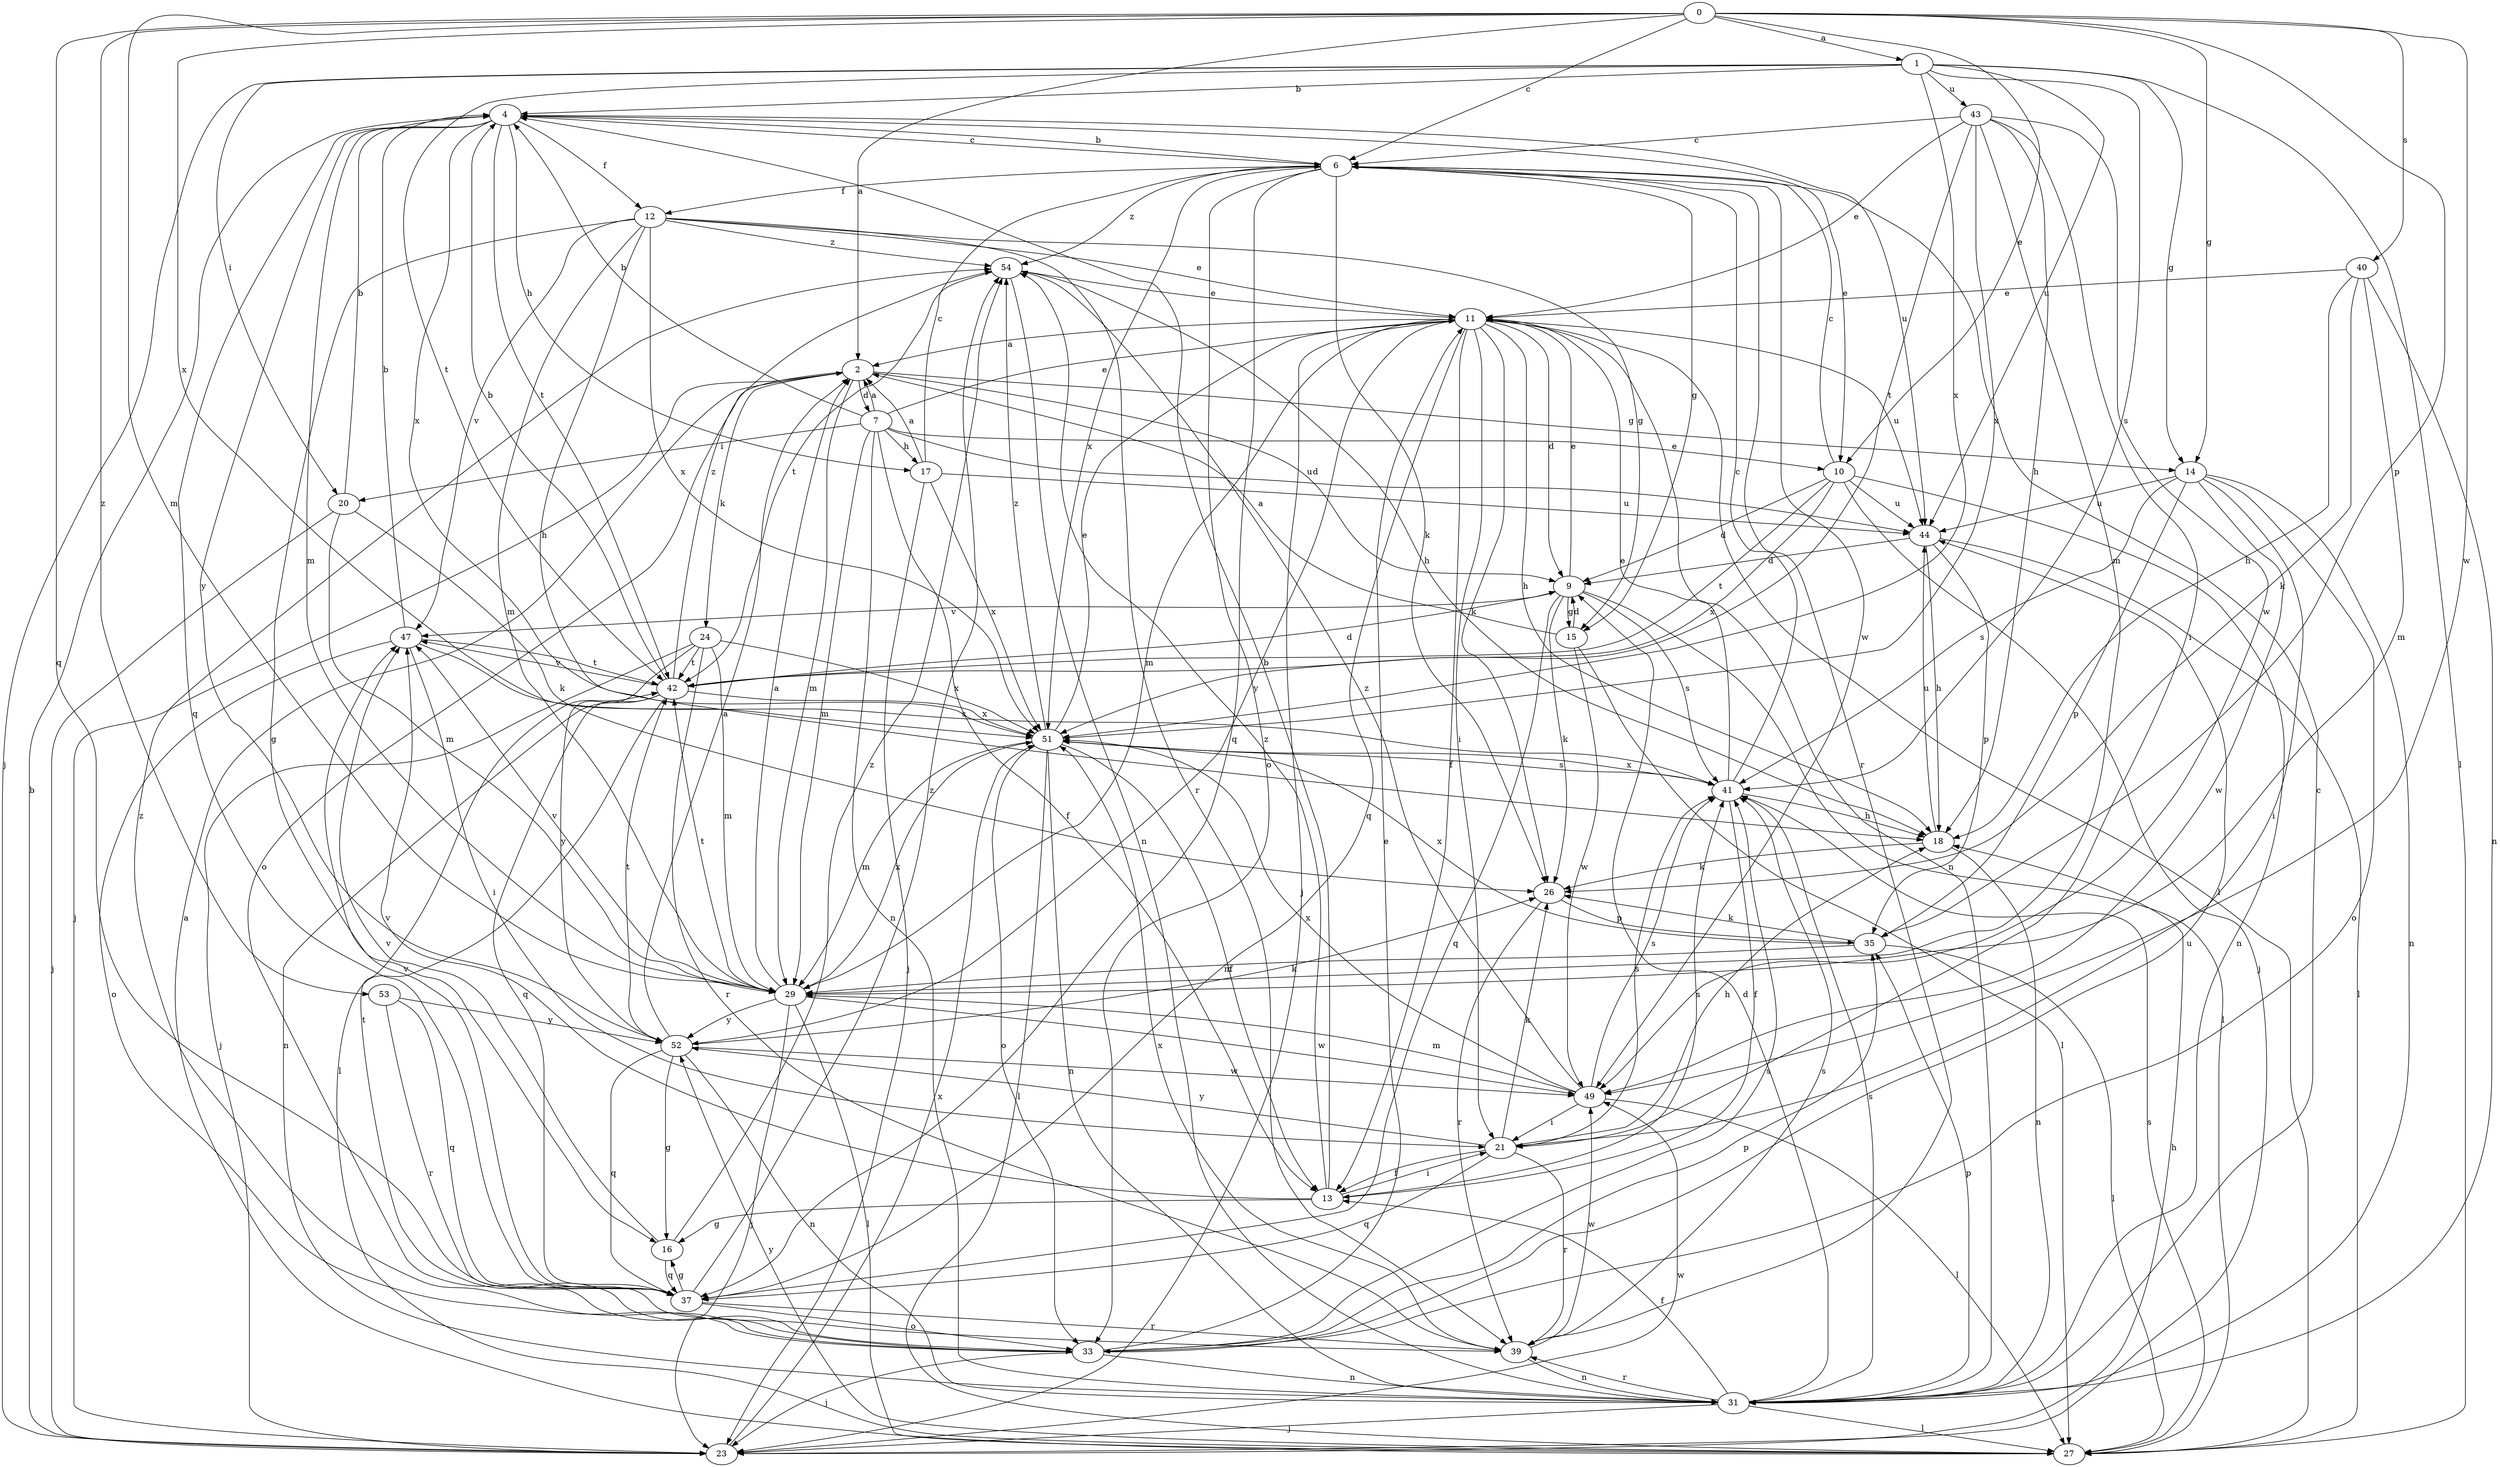 strict digraph  {
0;
1;
2;
4;
6;
7;
9;
10;
11;
12;
13;
14;
15;
16;
17;
18;
20;
21;
23;
24;
26;
27;
29;
31;
33;
35;
37;
39;
40;
41;
42;
43;
44;
47;
49;
51;
52;
53;
54;
0 -> 1  [label=a];
0 -> 2  [label=a];
0 -> 6  [label=c];
0 -> 10  [label=e];
0 -> 14  [label=g];
0 -> 29  [label=m];
0 -> 35  [label=p];
0 -> 37  [label=q];
0 -> 40  [label=s];
0 -> 49  [label=w];
0 -> 51  [label=x];
0 -> 53  [label=z];
1 -> 4  [label=b];
1 -> 14  [label=g];
1 -> 20  [label=i];
1 -> 23  [label=j];
1 -> 27  [label=l];
1 -> 41  [label=s];
1 -> 42  [label=t];
1 -> 43  [label=u];
1 -> 44  [label=u];
1 -> 51  [label=x];
2 -> 7  [label=d];
2 -> 9  [label=d];
2 -> 14  [label=g];
2 -> 23  [label=j];
2 -> 24  [label=k];
2 -> 29  [label=m];
2 -> 33  [label=o];
4 -> 6  [label=c];
4 -> 10  [label=e];
4 -> 12  [label=f];
4 -> 17  [label=h];
4 -> 29  [label=m];
4 -> 37  [label=q];
4 -> 42  [label=t];
4 -> 44  [label=u];
4 -> 51  [label=x];
4 -> 52  [label=y];
6 -> 4  [label=b];
6 -> 12  [label=f];
6 -> 15  [label=g];
6 -> 26  [label=k];
6 -> 33  [label=o];
6 -> 37  [label=q];
6 -> 39  [label=r];
6 -> 49  [label=w];
6 -> 51  [label=x];
6 -> 54  [label=z];
7 -> 2  [label=a];
7 -> 4  [label=b];
7 -> 10  [label=e];
7 -> 11  [label=e];
7 -> 13  [label=f];
7 -> 17  [label=h];
7 -> 20  [label=i];
7 -> 29  [label=m];
7 -> 31  [label=n];
7 -> 44  [label=u];
9 -> 11  [label=e];
9 -> 15  [label=g];
9 -> 26  [label=k];
9 -> 27  [label=l];
9 -> 37  [label=q];
9 -> 41  [label=s];
9 -> 47  [label=v];
10 -> 6  [label=c];
10 -> 9  [label=d];
10 -> 23  [label=j];
10 -> 31  [label=n];
10 -> 42  [label=t];
10 -> 44  [label=u];
10 -> 51  [label=x];
11 -> 2  [label=a];
11 -> 9  [label=d];
11 -> 13  [label=f];
11 -> 18  [label=h];
11 -> 21  [label=i];
11 -> 23  [label=j];
11 -> 26  [label=k];
11 -> 27  [label=l];
11 -> 29  [label=m];
11 -> 31  [label=n];
11 -> 37  [label=q];
11 -> 44  [label=u];
11 -> 52  [label=y];
12 -> 11  [label=e];
12 -> 15  [label=g];
12 -> 16  [label=g];
12 -> 18  [label=h];
12 -> 29  [label=m];
12 -> 39  [label=r];
12 -> 47  [label=v];
12 -> 51  [label=x];
12 -> 54  [label=z];
13 -> 4  [label=b];
13 -> 16  [label=g];
13 -> 21  [label=i];
13 -> 41  [label=s];
13 -> 47  [label=v];
13 -> 54  [label=z];
14 -> 21  [label=i];
14 -> 31  [label=n];
14 -> 33  [label=o];
14 -> 35  [label=p];
14 -> 41  [label=s];
14 -> 44  [label=u];
14 -> 49  [label=w];
15 -> 2  [label=a];
15 -> 9  [label=d];
15 -> 27  [label=l];
15 -> 49  [label=w];
16 -> 37  [label=q];
16 -> 47  [label=v];
16 -> 54  [label=z];
17 -> 2  [label=a];
17 -> 6  [label=c];
17 -> 23  [label=j];
17 -> 44  [label=u];
17 -> 51  [label=x];
18 -> 26  [label=k];
18 -> 31  [label=n];
18 -> 44  [label=u];
20 -> 4  [label=b];
20 -> 23  [label=j];
20 -> 26  [label=k];
20 -> 29  [label=m];
21 -> 13  [label=f];
21 -> 18  [label=h];
21 -> 26  [label=k];
21 -> 37  [label=q];
21 -> 39  [label=r];
21 -> 41  [label=s];
21 -> 52  [label=y];
23 -> 4  [label=b];
23 -> 18  [label=h];
23 -> 49  [label=w];
23 -> 51  [label=x];
24 -> 23  [label=j];
24 -> 29  [label=m];
24 -> 39  [label=r];
24 -> 42  [label=t];
24 -> 51  [label=x];
24 -> 52  [label=y];
26 -> 35  [label=p];
26 -> 39  [label=r];
27 -> 2  [label=a];
27 -> 41  [label=s];
27 -> 52  [label=y];
29 -> 2  [label=a];
29 -> 23  [label=j];
29 -> 27  [label=l];
29 -> 42  [label=t];
29 -> 47  [label=v];
29 -> 49  [label=w];
29 -> 51  [label=x];
29 -> 52  [label=y];
31 -> 6  [label=c];
31 -> 9  [label=d];
31 -> 13  [label=f];
31 -> 23  [label=j];
31 -> 27  [label=l];
31 -> 35  [label=p];
31 -> 39  [label=r];
31 -> 41  [label=s];
33 -> 11  [label=e];
33 -> 23  [label=j];
33 -> 31  [label=n];
33 -> 35  [label=p];
33 -> 41  [label=s];
33 -> 42  [label=t];
33 -> 44  [label=u];
33 -> 54  [label=z];
35 -> 26  [label=k];
35 -> 27  [label=l];
35 -> 29  [label=m];
35 -> 51  [label=x];
37 -> 16  [label=g];
37 -> 33  [label=o];
37 -> 39  [label=r];
37 -> 47  [label=v];
37 -> 54  [label=z];
39 -> 31  [label=n];
39 -> 41  [label=s];
39 -> 49  [label=w];
39 -> 51  [label=x];
40 -> 11  [label=e];
40 -> 18  [label=h];
40 -> 26  [label=k];
40 -> 29  [label=m];
40 -> 31  [label=n];
41 -> 6  [label=c];
41 -> 11  [label=e];
41 -> 13  [label=f];
41 -> 18  [label=h];
41 -> 51  [label=x];
42 -> 4  [label=b];
42 -> 9  [label=d];
42 -> 27  [label=l];
42 -> 31  [label=n];
42 -> 37  [label=q];
42 -> 47  [label=v];
42 -> 51  [label=x];
42 -> 54  [label=z];
43 -> 6  [label=c];
43 -> 11  [label=e];
43 -> 18  [label=h];
43 -> 21  [label=i];
43 -> 29  [label=m];
43 -> 42  [label=t];
43 -> 49  [label=w];
43 -> 51  [label=x];
44 -> 9  [label=d];
44 -> 18  [label=h];
44 -> 27  [label=l];
44 -> 35  [label=p];
47 -> 4  [label=b];
47 -> 21  [label=i];
47 -> 33  [label=o];
47 -> 41  [label=s];
47 -> 42  [label=t];
49 -> 21  [label=i];
49 -> 27  [label=l];
49 -> 29  [label=m];
49 -> 41  [label=s];
49 -> 51  [label=x];
49 -> 54  [label=z];
51 -> 11  [label=e];
51 -> 13  [label=f];
51 -> 27  [label=l];
51 -> 29  [label=m];
51 -> 31  [label=n];
51 -> 33  [label=o];
51 -> 41  [label=s];
51 -> 54  [label=z];
52 -> 2  [label=a];
52 -> 16  [label=g];
52 -> 26  [label=k];
52 -> 31  [label=n];
52 -> 37  [label=q];
52 -> 42  [label=t];
52 -> 49  [label=w];
53 -> 37  [label=q];
53 -> 39  [label=r];
53 -> 52  [label=y];
54 -> 11  [label=e];
54 -> 18  [label=h];
54 -> 31  [label=n];
54 -> 42  [label=t];
}
